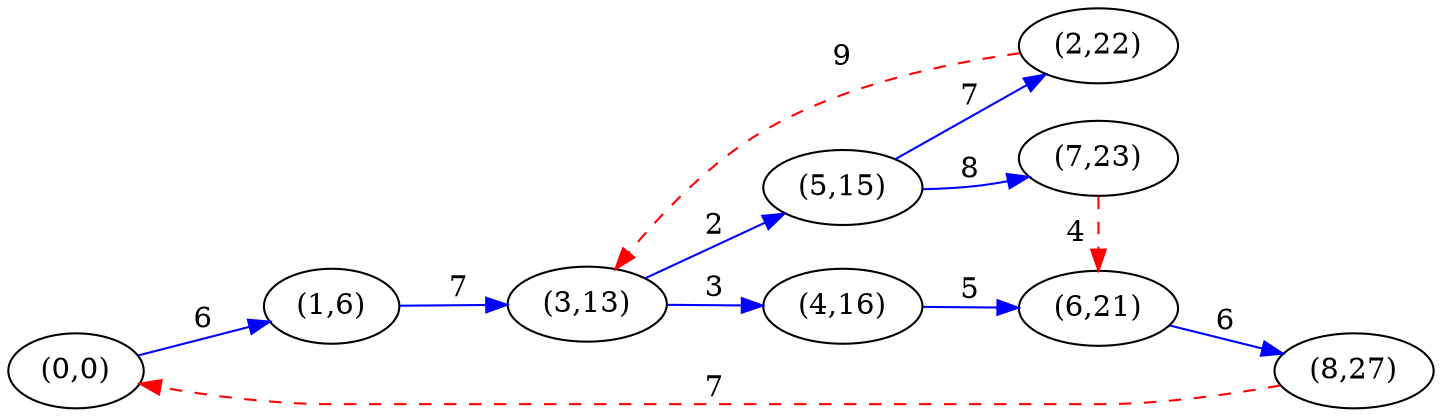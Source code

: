 digraph G {
ranksep = "equally";
rankdir = LR;
{rank = same; "(0,0)"; };
{rank = same; "(1,6)"; };
{rank = same; "(3,13)"; };
{rank = same; "(4,16)"; "(5,15)"; };
{rank = same; "(6,21)"; "(2,22)"; "(7,23)"; };
{rank = same; "(8,27)"; };
{rank = same; };
"(0,0)"->"(1,6)"[label="6" color = "blue"];
"(1,6)"->"(3,13)"[label="7" color = "blue"];
"(3,13)"->"(4,16)"[label="3" color = "blue"];
"(3,13)"->"(5,15)"[label="2" color = "blue"];
"(4,16)"->"(6,21)"[label="5" color = "blue"];
"(5,15)"->"(2,22)"[label="7" color = "blue"];
"(5,15)"->"(7,23)"[label="8" color = "blue"];
"(6,21)"->"(8,27)"[label="6" color = "blue"];
"(2,22)"->"(3,13)"[label="9" color = "red" style = "dashed" ];
"(7,23)"->"(6,21)"[label="4" color = "red" style = "dashed" ];
"(8,27)"->"(0,0)"[label="7" color = "red" style = "dashed" ];
}
